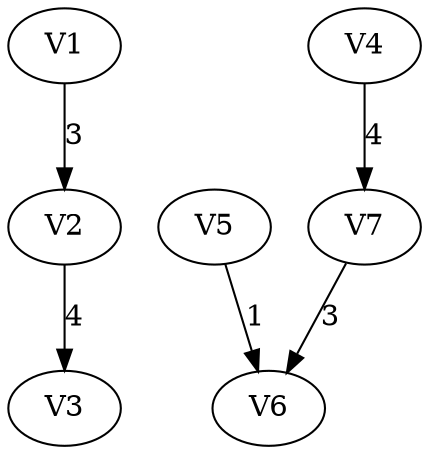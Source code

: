 digraph G {
    V1 -> V2 [label=3];
    V2 -> V3 [label=4];
    V5 -> V6 [label=1];
    V4 -> V7 [label=4];
    V7 -> V6 [label=3];
}